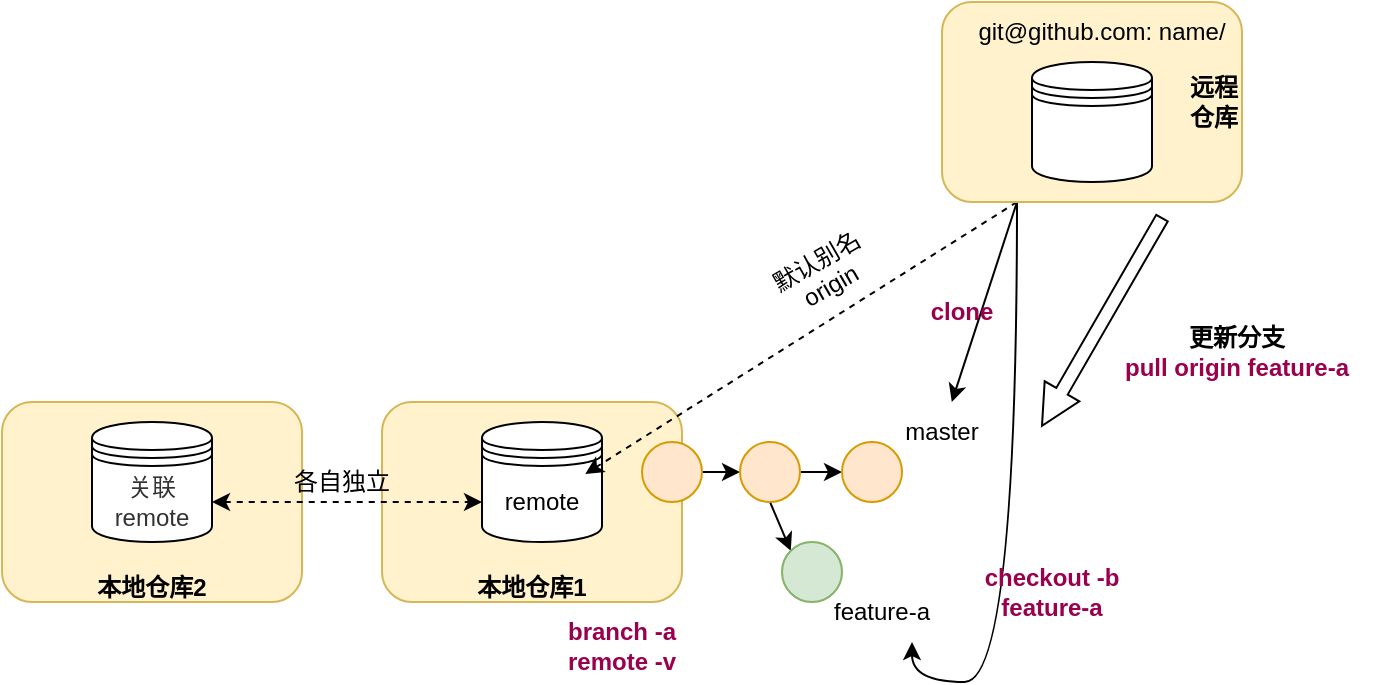 <mxfile version="17.1.2" type="github">
  <diagram id="DQlxLLvYiQj7bTsQ0oVk" name="Page-1">
    <mxGraphModel dx="1209" dy="618" grid="1" gridSize="10" guides="1" tooltips="1" connect="1" arrows="1" fold="1" page="1" pageScale="1" pageWidth="827" pageHeight="1169" math="0" shadow="0">
      <root>
        <mxCell id="0" />
        <mxCell id="1" parent="0" />
        <mxCell id="4MfC5BJrclN6HdWbjgbT-4" value="&lt;br&gt;&lt;br&gt;&lt;br&gt;&lt;br&gt;&lt;br&gt;&lt;br&gt;&lt;b&gt;本地仓库1&lt;/b&gt;&lt;br&gt;" style="rounded=1;whiteSpace=wrap;html=1;fillColor=#fff2cc;strokeColor=#d6b656;" vertex="1" parent="1">
          <mxGeometry x="220" y="270" width="150" height="100" as="geometry" />
        </mxCell>
        <mxCell id="4MfC5BJrclN6HdWbjgbT-2" value="" style="shape=datastore;whiteSpace=wrap;html=1;" vertex="1" parent="1">
          <mxGeometry x="270" y="280" width="60" height="60" as="geometry" />
        </mxCell>
        <mxCell id="4MfC5BJrclN6HdWbjgbT-3" value="&lt;b&gt;&lt;font color=&quot;#99004d&quot;&gt;&lt;br&gt;branch -a&lt;br&gt;remote -v&lt;/font&gt;&lt;/b&gt;" style="text;html=1;strokeColor=none;fillColor=none;align=center;verticalAlign=middle;whiteSpace=wrap;rounded=0;" vertex="1" parent="1">
          <mxGeometry x="310" y="370" width="60" height="30" as="geometry" />
        </mxCell>
        <mxCell id="4MfC5BJrclN6HdWbjgbT-5" value="&lt;b&gt;&lt;br&gt;&lt;br&gt;&lt;br&gt;&lt;br&gt;&lt;br&gt;&lt;br&gt;本地仓库2&lt;/b&gt;" style="rounded=1;whiteSpace=wrap;html=1;fillColor=#fff2cc;strokeColor=#d6b656;" vertex="1" parent="1">
          <mxGeometry x="30" y="270" width="150" height="100" as="geometry" />
        </mxCell>
        <mxCell id="4MfC5BJrclN6HdWbjgbT-6" value="" style="shape=datastore;whiteSpace=wrap;html=1;" vertex="1" parent="1">
          <mxGeometry x="75" y="280" width="60" height="60" as="geometry" />
        </mxCell>
        <mxCell id="4MfC5BJrclN6HdWbjgbT-18" style="edgeStyle=none;rounded=0;orthogonalLoop=1;jettySize=auto;html=1;exitX=0.25;exitY=1;exitDx=0;exitDy=0;fontColor=#000000;" edge="1" parent="1" source="4MfC5BJrclN6HdWbjgbT-7" target="4MfC5BJrclN6HdWbjgbT-16">
          <mxGeometry relative="1" as="geometry" />
        </mxCell>
        <mxCell id="4MfC5BJrclN6HdWbjgbT-21" style="edgeStyle=none;rounded=0;orthogonalLoop=1;jettySize=auto;html=1;exitX=0.25;exitY=1;exitDx=0;exitDy=0;entryX=0.861;entryY=0.433;entryDx=0;entryDy=0;entryPerimeter=0;fontColor=#99004D;dashed=1;" edge="1" parent="1" source="4MfC5BJrclN6HdWbjgbT-7" target="4MfC5BJrclN6HdWbjgbT-2">
          <mxGeometry relative="1" as="geometry" />
        </mxCell>
        <mxCell id="4MfC5BJrclN6HdWbjgbT-27" style="edgeStyle=orthogonalEdgeStyle;curved=1;rounded=0;orthogonalLoop=1;jettySize=auto;html=1;exitX=0.25;exitY=1;exitDx=0;exitDy=0;entryX=0.75;entryY=1;entryDx=0;entryDy=0;fontColor=#000000;" edge="1" parent="1" source="4MfC5BJrclN6HdWbjgbT-7" target="4MfC5BJrclN6HdWbjgbT-17">
          <mxGeometry relative="1" as="geometry" />
        </mxCell>
        <mxCell id="4MfC5BJrclN6HdWbjgbT-7" value="&lt;b&gt;远程&lt;br&gt;仓库&lt;/b&gt;" style="rounded=1;whiteSpace=wrap;html=1;fillColor=#fff2cc;strokeColor=#d6b656;align=right;" vertex="1" parent="1">
          <mxGeometry x="500" y="70" width="150" height="100" as="geometry" />
        </mxCell>
        <mxCell id="4MfC5BJrclN6HdWbjgbT-8" value="" style="shape=datastore;whiteSpace=wrap;html=1;" vertex="1" parent="1">
          <mxGeometry x="545" y="100" width="60" height="60" as="geometry" />
        </mxCell>
        <mxCell id="4MfC5BJrclN6HdWbjgbT-13" style="edgeStyle=none;rounded=0;orthogonalLoop=1;jettySize=auto;html=1;exitX=1;exitY=0.5;exitDx=0;exitDy=0;entryX=0;entryY=0.5;entryDx=0;entryDy=0;fontColor=#660033;" edge="1" parent="1" source="4MfC5BJrclN6HdWbjgbT-9" target="4MfC5BJrclN6HdWbjgbT-10">
          <mxGeometry relative="1" as="geometry" />
        </mxCell>
        <mxCell id="4MfC5BJrclN6HdWbjgbT-9" value="" style="ellipse;whiteSpace=wrap;html=1;aspect=fixed;fillColor=#ffe6cc;strokeColor=#d79b00;" vertex="1" parent="1">
          <mxGeometry x="350" y="290" width="30" height="30" as="geometry" />
        </mxCell>
        <mxCell id="4MfC5BJrclN6HdWbjgbT-14" style="edgeStyle=none;rounded=0;orthogonalLoop=1;jettySize=auto;html=1;exitX=1;exitY=0.5;exitDx=0;exitDy=0;entryX=0;entryY=0.5;entryDx=0;entryDy=0;fontColor=#660033;" edge="1" parent="1" source="4MfC5BJrclN6HdWbjgbT-10" target="4MfC5BJrclN6HdWbjgbT-11">
          <mxGeometry relative="1" as="geometry" />
        </mxCell>
        <mxCell id="4MfC5BJrclN6HdWbjgbT-15" style="edgeStyle=none;rounded=0;orthogonalLoop=1;jettySize=auto;html=1;exitX=0.5;exitY=1;exitDx=0;exitDy=0;entryX=0;entryY=0;entryDx=0;entryDy=0;fontColor=#660033;" edge="1" parent="1" source="4MfC5BJrclN6HdWbjgbT-10" target="4MfC5BJrclN6HdWbjgbT-12">
          <mxGeometry relative="1" as="geometry" />
        </mxCell>
        <mxCell id="4MfC5BJrclN6HdWbjgbT-10" value="" style="ellipse;whiteSpace=wrap;html=1;aspect=fixed;fillColor=#ffe6cc;strokeColor=#d79b00;" vertex="1" parent="1">
          <mxGeometry x="399" y="290" width="30" height="30" as="geometry" />
        </mxCell>
        <mxCell id="4MfC5BJrclN6HdWbjgbT-11" value="" style="ellipse;whiteSpace=wrap;html=1;aspect=fixed;fillColor=#ffe6cc;strokeColor=#d79b00;" vertex="1" parent="1">
          <mxGeometry x="450" y="290" width="30" height="30" as="geometry" />
        </mxCell>
        <mxCell id="4MfC5BJrclN6HdWbjgbT-12" value="" style="ellipse;whiteSpace=wrap;html=1;aspect=fixed;fillColor=#d5e8d4;strokeColor=#82b366;" vertex="1" parent="1">
          <mxGeometry x="420" y="340" width="30" height="30" as="geometry" />
        </mxCell>
        <mxCell id="4MfC5BJrclN6HdWbjgbT-16" value="&lt;font color=&quot;#000000&quot;&gt;master&lt;/font&gt;" style="text;html=1;strokeColor=none;fillColor=none;align=center;verticalAlign=middle;whiteSpace=wrap;rounded=0;fontColor=#660033;" vertex="1" parent="1">
          <mxGeometry x="470" y="270" width="60" height="30" as="geometry" />
        </mxCell>
        <mxCell id="4MfC5BJrclN6HdWbjgbT-17" value="&lt;font color=&quot;#000000&quot;&gt;feature-a&lt;/font&gt;" style="text;html=1;strokeColor=none;fillColor=none;align=center;verticalAlign=middle;whiteSpace=wrap;rounded=0;fontColor=#660033;" vertex="1" parent="1">
          <mxGeometry x="440" y="360" width="60" height="30" as="geometry" />
        </mxCell>
        <mxCell id="4MfC5BJrclN6HdWbjgbT-19" value="git@github.com: name/" style="text;html=1;strokeColor=none;fillColor=none;align=center;verticalAlign=middle;whiteSpace=wrap;rounded=0;fontColor=#000000;" vertex="1" parent="1">
          <mxGeometry x="510" y="70" width="140" height="30" as="geometry" />
        </mxCell>
        <mxCell id="4MfC5BJrclN6HdWbjgbT-20" value="&lt;b&gt;&lt;font color=&quot;#99004d&quot;&gt;clone&lt;/font&gt;&lt;/b&gt;" style="text;html=1;strokeColor=none;fillColor=none;align=center;verticalAlign=middle;whiteSpace=wrap;rounded=0;fontColor=#000000;" vertex="1" parent="1">
          <mxGeometry x="480" y="210" width="60" height="30" as="geometry" />
        </mxCell>
        <mxCell id="4MfC5BJrclN6HdWbjgbT-22" value="&lt;b&gt;checkout -b feature-a&lt;/b&gt;" style="text;html=1;strokeColor=none;fillColor=none;align=center;verticalAlign=middle;whiteSpace=wrap;rounded=0;fontColor=#99004D;" vertex="1" parent="1">
          <mxGeometry x="500" y="350" width="110" height="30" as="geometry" />
        </mxCell>
        <mxCell id="4MfC5BJrclN6HdWbjgbT-23" value="&lt;font color=&quot;#000000&quot;&gt;remote&lt;/font&gt;" style="text;html=1;strokeColor=none;fillColor=none;align=center;verticalAlign=middle;whiteSpace=wrap;rounded=0;fontColor=#99004D;" vertex="1" parent="1">
          <mxGeometry x="270" y="305" width="60" height="30" as="geometry" />
        </mxCell>
        <mxCell id="4MfC5BJrclN6HdWbjgbT-24" value="&lt;font color=&quot;#000000&quot;&gt;默认别名origin&lt;br&gt;&lt;br&gt;&lt;/font&gt;" style="text;html=1;strokeColor=none;fillColor=none;align=center;verticalAlign=middle;whiteSpace=wrap;rounded=0;fontColor=#99004D;rotation=-30;" vertex="1" parent="1">
          <mxGeometry x="409" y="193.89" width="71" height="36.11" as="geometry" />
        </mxCell>
        <mxCell id="4MfC5BJrclN6HdWbjgbT-34" style="edgeStyle=none;rounded=0;orthogonalLoop=1;jettySize=auto;html=1;exitX=1;exitY=0.5;exitDx=0;exitDy=0;fontColor=#000000;dashed=1;startArrow=classic;startFill=1;" edge="1" parent="1" source="4MfC5BJrclN6HdWbjgbT-32" target="4MfC5BJrclN6HdWbjgbT-23">
          <mxGeometry relative="1" as="geometry" />
        </mxCell>
        <mxCell id="4MfC5BJrclN6HdWbjgbT-32" value="&lt;font color=&quot;#333333&quot;&gt;关联&lt;br&gt;remote&lt;/font&gt;" style="text;html=1;strokeColor=none;fillColor=none;align=center;verticalAlign=middle;whiteSpace=wrap;rounded=0;fontColor=#99004D;" vertex="1" parent="1">
          <mxGeometry x="75" y="305" width="60" height="30" as="geometry" />
        </mxCell>
        <mxCell id="4MfC5BJrclN6HdWbjgbT-36" value="各自独立" style="text;html=1;strokeColor=none;fillColor=none;align=center;verticalAlign=middle;whiteSpace=wrap;rounded=0;fontColor=#000000;" vertex="1" parent="1">
          <mxGeometry x="170" y="295" width="60" height="30" as="geometry" />
        </mxCell>
        <mxCell id="4MfC5BJrclN6HdWbjgbT-39" value="" style="html=1;shadow=0;dashed=0;align=center;verticalAlign=middle;shape=mxgraph.arrows2.arrow;dy=0.67;dx=20;notch=0;fontColor=#000000;rotation=-240;" vertex="1" parent="1">
          <mxGeometry x="520" y="220" width="120" height="20" as="geometry" />
        </mxCell>
        <mxCell id="4MfC5BJrclN6HdWbjgbT-40" value="&lt;b&gt;更新分支&lt;/b&gt;&lt;br&gt;&lt;font color=&quot;#99004d&quot;&gt;&lt;b&gt;pull origin feature-a&lt;/b&gt;&lt;/font&gt;" style="text;html=1;strokeColor=none;fillColor=none;align=center;verticalAlign=middle;whiteSpace=wrap;rounded=0;fontColor=#000000;" vertex="1" parent="1">
          <mxGeometry x="580" y="230" width="135" height="30" as="geometry" />
        </mxCell>
      </root>
    </mxGraphModel>
  </diagram>
</mxfile>

